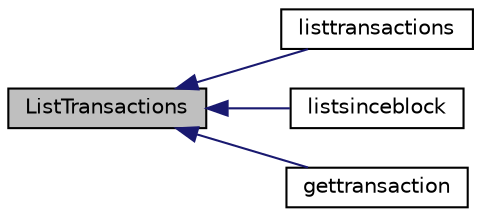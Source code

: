digraph "ListTransactions"
{
  edge [fontname="Helvetica",fontsize="10",labelfontname="Helvetica",labelfontsize="10"];
  node [fontname="Helvetica",fontsize="10",shape=record];
  rankdir="LR";
  Node695 [label="ListTransactions",height=0.2,width=0.4,color="black", fillcolor="grey75", style="filled", fontcolor="black"];
  Node695 -> Node696 [dir="back",color="midnightblue",fontsize="10",style="solid",fontname="Helvetica"];
  Node696 [label="listtransactions",height=0.2,width=0.4,color="black", fillcolor="white", style="filled",URL="$df/d1d/rpcwallet_8cpp.html#a3247ccfc52f810122e28895d423e13fd"];
  Node695 -> Node697 [dir="back",color="midnightblue",fontsize="10",style="solid",fontname="Helvetica"];
  Node697 [label="listsinceblock",height=0.2,width=0.4,color="black", fillcolor="white", style="filled",URL="$df/d1d/rpcwallet_8cpp.html#a53cf4975a89f414ef3bd180f6b4773cd"];
  Node695 -> Node698 [dir="back",color="midnightblue",fontsize="10",style="solid",fontname="Helvetica"];
  Node698 [label="gettransaction",height=0.2,width=0.4,color="black", fillcolor="white", style="filled",URL="$df/d1d/rpcwallet_8cpp.html#a845c15a1402787fcf2cc021111ea89f5"];
}
